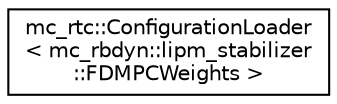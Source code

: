 digraph "Graphical Class Hierarchy"
{
 // INTERACTIVE_SVG=YES
 // LATEX_PDF_SIZE
  edge [fontname="Helvetica",fontsize="10",labelfontname="Helvetica",labelfontsize="10"];
  node [fontname="Helvetica",fontsize="10",shape=record];
  rankdir="LR";
  Node0 [label="mc_rtc::ConfigurationLoader\l\< mc_rbdyn::lipm_stabilizer\l::FDMPCWeights \>",height=0.2,width=0.4,color="black", fillcolor="white", style="filled",URL="$structmc__rtc_1_1ConfigurationLoader_3_01mc__rbdyn_1_1lipm__stabilizer_1_1FDMPCWeights_01_4.html",tooltip="Read CoP distribution over horizon QP weights from configuration."];
}
